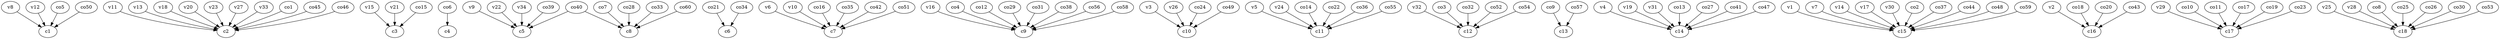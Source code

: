 strict digraph  {
c1;
c2;
c3;
c4;
c5;
c6;
c7;
c8;
c9;
c10;
c11;
c12;
c13;
c14;
c15;
c16;
c17;
c18;
v1;
v2;
v3;
v4;
v5;
v6;
v7;
v8;
v9;
v10;
v11;
v12;
v13;
v14;
v15;
v16;
v17;
v18;
v19;
v20;
v21;
v22;
v23;
v24;
v25;
v26;
v27;
v28;
v29;
v30;
v31;
v32;
v33;
v34;
co1;
co2;
co3;
co4;
co5;
co6;
co7;
co8;
co9;
co10;
co11;
co12;
co13;
co14;
co15;
co16;
co17;
co18;
co19;
co20;
co21;
co22;
co23;
co24;
co25;
co26;
co27;
co28;
co29;
co30;
co31;
co32;
co33;
co34;
co35;
co36;
co37;
co38;
co39;
co40;
co41;
co42;
co43;
co44;
co45;
co46;
co47;
co48;
co49;
co50;
co51;
co52;
co53;
co54;
co55;
co56;
co57;
co58;
co59;
co60;
v1 -> c15  [weight=1];
v2 -> c16  [weight=1];
v3 -> c10  [weight=1];
v4 -> c14  [weight=1];
v5 -> c11  [weight=1];
v6 -> c7  [weight=1];
v7 -> c15  [weight=1];
v8 -> c1  [weight=1];
v9 -> c5  [weight=1];
v10 -> c7  [weight=1];
v11 -> c2  [weight=1];
v12 -> c1  [weight=1];
v13 -> c2  [weight=1];
v14 -> c15  [weight=1];
v15 -> c3  [weight=1];
v16 -> c9  [weight=1];
v17 -> c15  [weight=1];
v18 -> c2  [weight=1];
v19 -> c14  [weight=1];
v20 -> c2  [weight=1];
v21 -> c3  [weight=1];
v22 -> c5  [weight=1];
v23 -> c2  [weight=1];
v24 -> c11  [weight=1];
v25 -> c18  [weight=1];
v26 -> c10  [weight=1];
v27 -> c2  [weight=1];
v28 -> c18  [weight=1];
v29 -> c17  [weight=1];
v30 -> c15  [weight=1];
v31 -> c14  [weight=1];
v32 -> c12  [weight=1];
v33 -> c2  [weight=1];
v34 -> c5  [weight=1];
co1 -> c2  [weight=1];
co2 -> c15  [weight=1];
co3 -> c12  [weight=1];
co4 -> c9  [weight=1];
co5 -> c1  [weight=1];
co6 -> c4  [weight=1];
co7 -> c8  [weight=1];
co8 -> c18  [weight=1];
co9 -> c13  [weight=1];
co10 -> c17  [weight=1];
co11 -> c17  [weight=1];
co12 -> c9  [weight=1];
co13 -> c14  [weight=1];
co14 -> c11  [weight=1];
co15 -> c3  [weight=1];
co16 -> c7  [weight=1];
co17 -> c17  [weight=1];
co18 -> c16  [weight=1];
co19 -> c17  [weight=1];
co20 -> c16  [weight=1];
co21 -> c6  [weight=1];
co22 -> c11  [weight=1];
co23 -> c17  [weight=1];
co24 -> c10  [weight=1];
co25 -> c18  [weight=1];
co26 -> c18  [weight=1];
co27 -> c14  [weight=1];
co28 -> c8  [weight=1];
co29 -> c9  [weight=1];
co30 -> c18  [weight=1];
co31 -> c9  [weight=1];
co32 -> c12  [weight=1];
co33 -> c8  [weight=1];
co34 -> c6  [weight=1];
co35 -> c7  [weight=1];
co36 -> c11  [weight=1];
co37 -> c15  [weight=1];
co38 -> c9  [weight=1];
co39 -> c5  [weight=1];
co40 -> c8  [weight=1];
co40 -> c5  [weight=1];
co41 -> c14  [weight=1];
co42 -> c7  [weight=1];
co43 -> c16  [weight=1];
co44 -> c15  [weight=1];
co45 -> c2  [weight=1];
co46 -> c2  [weight=1];
co47 -> c14  [weight=1];
co48 -> c15  [weight=1];
co49 -> c10  [weight=1];
co50 -> c1  [weight=1];
co51 -> c7  [weight=1];
co52 -> c12  [weight=1];
co53 -> c18  [weight=1];
co54 -> c12  [weight=1];
co55 -> c11  [weight=1];
co56 -> c9  [weight=1];
co57 -> c13  [weight=1];
co58 -> c9  [weight=1];
co59 -> c15  [weight=1];
co60 -> c8  [weight=1];
}
